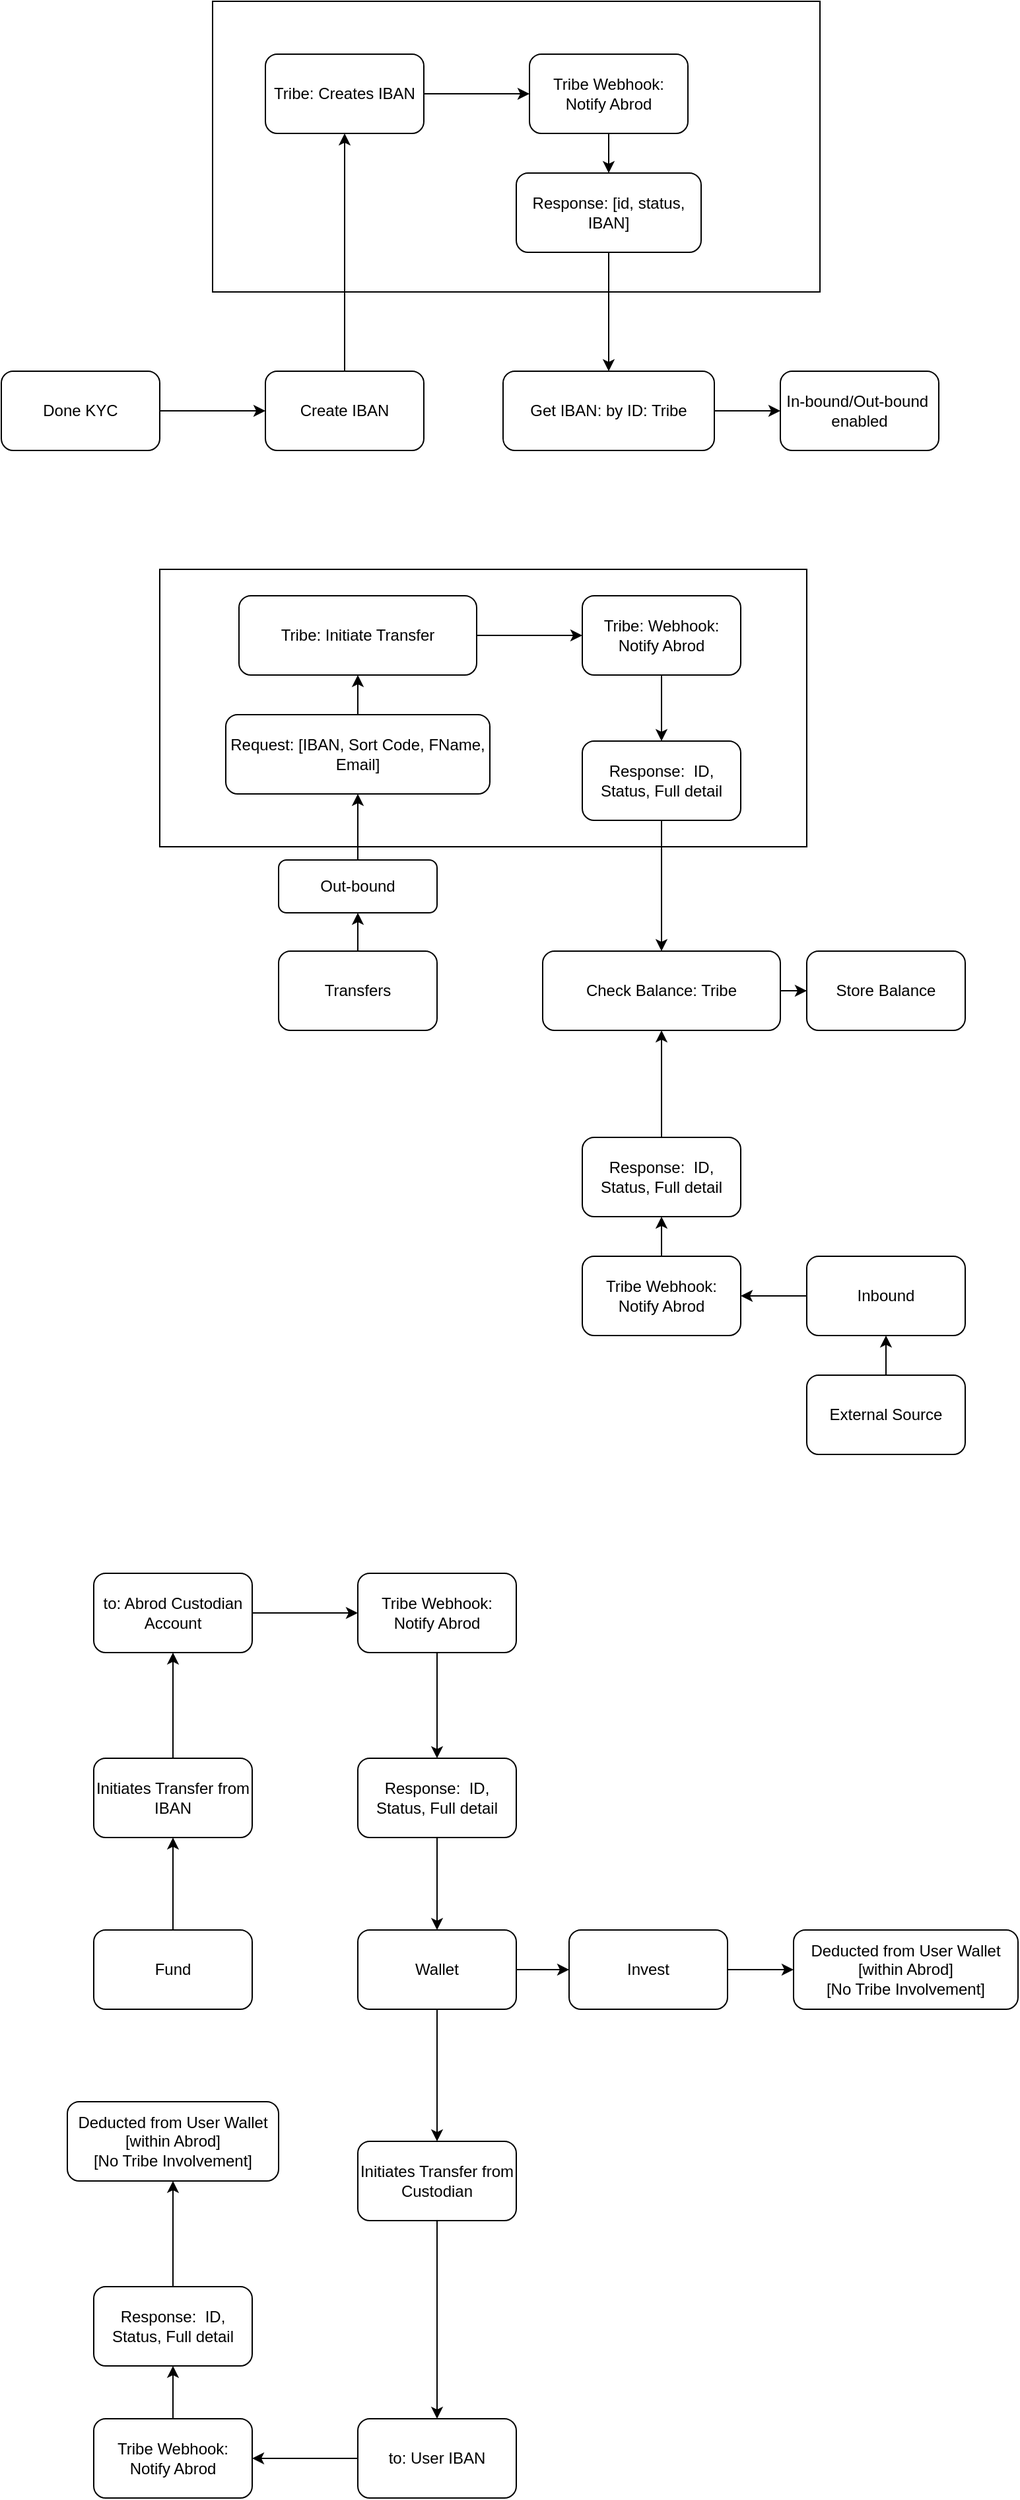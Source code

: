 <mxfile version="21.6.1" type="github">
  <diagram id="C5RBs43oDa-KdzZeNtuy" name="Page-1">
    <mxGraphModel dx="1354" dy="702" grid="1" gridSize="10" guides="1" tooltips="1" connect="1" arrows="1" fold="1" page="1" pageScale="1" pageWidth="827" pageHeight="1169" math="0" shadow="0">
      <root>
        <mxCell id="WIyWlLk6GJQsqaUBKTNV-0" />
        <mxCell id="WIyWlLk6GJQsqaUBKTNV-1" parent="WIyWlLk6GJQsqaUBKTNV-0" />
        <mxCell id="Q7syjR6SLuBlEBHo_J01-30" value="" style="rounded=0;whiteSpace=wrap;html=1;" vertex="1" parent="WIyWlLk6GJQsqaUBKTNV-1">
          <mxGeometry x="130" y="970" width="490" height="210" as="geometry" />
        </mxCell>
        <mxCell id="Q7syjR6SLuBlEBHo_J01-12" value="" style="rounded=0;whiteSpace=wrap;html=1;" vertex="1" parent="WIyWlLk6GJQsqaUBKTNV-1">
          <mxGeometry x="170" y="540" width="460" height="220" as="geometry" />
        </mxCell>
        <mxCell id="Q7syjR6SLuBlEBHo_J01-2" value="" style="edgeStyle=orthogonalEdgeStyle;rounded=0;orthogonalLoop=1;jettySize=auto;html=1;" edge="1" parent="WIyWlLk6GJQsqaUBKTNV-1" source="Q7syjR6SLuBlEBHo_J01-0" target="Q7syjR6SLuBlEBHo_J01-1">
          <mxGeometry relative="1" as="geometry" />
        </mxCell>
        <mxCell id="Q7syjR6SLuBlEBHo_J01-0" value="Done KYC" style="rounded=1;whiteSpace=wrap;html=1;" vertex="1" parent="WIyWlLk6GJQsqaUBKTNV-1">
          <mxGeometry x="10" y="820" width="120" height="60" as="geometry" />
        </mxCell>
        <mxCell id="Q7syjR6SLuBlEBHo_J01-4" value="" style="edgeStyle=orthogonalEdgeStyle;rounded=0;orthogonalLoop=1;jettySize=auto;html=1;" edge="1" parent="WIyWlLk6GJQsqaUBKTNV-1" source="Q7syjR6SLuBlEBHo_J01-1" target="Q7syjR6SLuBlEBHo_J01-3">
          <mxGeometry relative="1" as="geometry" />
        </mxCell>
        <mxCell id="Q7syjR6SLuBlEBHo_J01-1" value="Create IBAN" style="whiteSpace=wrap;html=1;rounded=1;" vertex="1" parent="WIyWlLk6GJQsqaUBKTNV-1">
          <mxGeometry x="210" y="820" width="120" height="60" as="geometry" />
        </mxCell>
        <mxCell id="Q7syjR6SLuBlEBHo_J01-6" value="" style="edgeStyle=orthogonalEdgeStyle;rounded=0;orthogonalLoop=1;jettySize=auto;html=1;" edge="1" parent="WIyWlLk6GJQsqaUBKTNV-1" source="Q7syjR6SLuBlEBHo_J01-3" target="Q7syjR6SLuBlEBHo_J01-5">
          <mxGeometry relative="1" as="geometry" />
        </mxCell>
        <mxCell id="Q7syjR6SLuBlEBHo_J01-3" value="Tribe: Creates IBAN" style="whiteSpace=wrap;html=1;rounded=1;" vertex="1" parent="WIyWlLk6GJQsqaUBKTNV-1">
          <mxGeometry x="210" y="580" width="120" height="60" as="geometry" />
        </mxCell>
        <mxCell id="Q7syjR6SLuBlEBHo_J01-8" value="" style="edgeStyle=orthogonalEdgeStyle;rounded=0;orthogonalLoop=1;jettySize=auto;html=1;" edge="1" parent="WIyWlLk6GJQsqaUBKTNV-1" source="Q7syjR6SLuBlEBHo_J01-5" target="Q7syjR6SLuBlEBHo_J01-7">
          <mxGeometry relative="1" as="geometry" />
        </mxCell>
        <mxCell id="Q7syjR6SLuBlEBHo_J01-5" value="Tribe Webhook: Notify Abrod" style="whiteSpace=wrap;html=1;rounded=1;" vertex="1" parent="WIyWlLk6GJQsqaUBKTNV-1">
          <mxGeometry x="410" y="580" width="120" height="60" as="geometry" />
        </mxCell>
        <mxCell id="Q7syjR6SLuBlEBHo_J01-10" value="" style="edgeStyle=orthogonalEdgeStyle;rounded=0;orthogonalLoop=1;jettySize=auto;html=1;" edge="1" parent="WIyWlLk6GJQsqaUBKTNV-1" source="Q7syjR6SLuBlEBHo_J01-7" target="Q7syjR6SLuBlEBHo_J01-9">
          <mxGeometry relative="1" as="geometry" />
        </mxCell>
        <mxCell id="Q7syjR6SLuBlEBHo_J01-7" value="Response: [id, status, IBAN]" style="whiteSpace=wrap;html=1;rounded=1;" vertex="1" parent="WIyWlLk6GJQsqaUBKTNV-1">
          <mxGeometry x="400" y="670" width="140" height="60" as="geometry" />
        </mxCell>
        <mxCell id="Q7syjR6SLuBlEBHo_J01-14" value="" style="edgeStyle=orthogonalEdgeStyle;rounded=0;orthogonalLoop=1;jettySize=auto;html=1;" edge="1" parent="WIyWlLk6GJQsqaUBKTNV-1" source="Q7syjR6SLuBlEBHo_J01-9" target="Q7syjR6SLuBlEBHo_J01-13">
          <mxGeometry relative="1" as="geometry" />
        </mxCell>
        <mxCell id="Q7syjR6SLuBlEBHo_J01-9" value="Get IBAN: by ID: Tribe" style="whiteSpace=wrap;html=1;rounded=1;" vertex="1" parent="WIyWlLk6GJQsqaUBKTNV-1">
          <mxGeometry x="390" y="820" width="160" height="60" as="geometry" />
        </mxCell>
        <mxCell id="Q7syjR6SLuBlEBHo_J01-13" value="In-bound/Out-bound&amp;nbsp;&lt;br&gt;enabled" style="whiteSpace=wrap;html=1;rounded=1;" vertex="1" parent="WIyWlLk6GJQsqaUBKTNV-1">
          <mxGeometry x="600" y="820" width="120" height="60" as="geometry" />
        </mxCell>
        <mxCell id="Q7syjR6SLuBlEBHo_J01-17" value="" style="edgeStyle=orthogonalEdgeStyle;rounded=0;orthogonalLoop=1;jettySize=auto;html=1;" edge="1" parent="WIyWlLk6GJQsqaUBKTNV-1" source="Q7syjR6SLuBlEBHo_J01-15" target="Q7syjR6SLuBlEBHo_J01-16">
          <mxGeometry relative="1" as="geometry" />
        </mxCell>
        <mxCell id="Q7syjR6SLuBlEBHo_J01-15" value="Transfers" style="rounded=1;whiteSpace=wrap;html=1;" vertex="1" parent="WIyWlLk6GJQsqaUBKTNV-1">
          <mxGeometry x="220" y="1259" width="120" height="60" as="geometry" />
        </mxCell>
        <mxCell id="Q7syjR6SLuBlEBHo_J01-19" value="" style="edgeStyle=orthogonalEdgeStyle;rounded=0;orthogonalLoop=1;jettySize=auto;html=1;" edge="1" parent="WIyWlLk6GJQsqaUBKTNV-1" source="Q7syjR6SLuBlEBHo_J01-16" target="Q7syjR6SLuBlEBHo_J01-18">
          <mxGeometry relative="1" as="geometry" />
        </mxCell>
        <mxCell id="Q7syjR6SLuBlEBHo_J01-16" value="Out-bound" style="whiteSpace=wrap;html=1;rounded=1;" vertex="1" parent="WIyWlLk6GJQsqaUBKTNV-1">
          <mxGeometry x="220" y="1190" width="120" height="40" as="geometry" />
        </mxCell>
        <mxCell id="Q7syjR6SLuBlEBHo_J01-21" value="" style="edgeStyle=orthogonalEdgeStyle;rounded=0;orthogonalLoop=1;jettySize=auto;html=1;" edge="1" parent="WIyWlLk6GJQsqaUBKTNV-1" source="Q7syjR6SLuBlEBHo_J01-18" target="Q7syjR6SLuBlEBHo_J01-20">
          <mxGeometry relative="1" as="geometry" />
        </mxCell>
        <mxCell id="Q7syjR6SLuBlEBHo_J01-18" value="Request: [IBAN, Sort Code, FName, Email]" style="whiteSpace=wrap;html=1;rounded=1;" vertex="1" parent="WIyWlLk6GJQsqaUBKTNV-1">
          <mxGeometry x="180" y="1080" width="200" height="60" as="geometry" />
        </mxCell>
        <mxCell id="Q7syjR6SLuBlEBHo_J01-23" value="" style="edgeStyle=orthogonalEdgeStyle;rounded=0;orthogonalLoop=1;jettySize=auto;html=1;" edge="1" parent="WIyWlLk6GJQsqaUBKTNV-1" source="Q7syjR6SLuBlEBHo_J01-20" target="Q7syjR6SLuBlEBHo_J01-22">
          <mxGeometry relative="1" as="geometry" />
        </mxCell>
        <mxCell id="Q7syjR6SLuBlEBHo_J01-20" value="Tribe: Initiate Transfer" style="whiteSpace=wrap;html=1;rounded=1;" vertex="1" parent="WIyWlLk6GJQsqaUBKTNV-1">
          <mxGeometry x="190" y="990" width="180" height="60" as="geometry" />
        </mxCell>
        <mxCell id="Q7syjR6SLuBlEBHo_J01-25" value="" style="edgeStyle=orthogonalEdgeStyle;rounded=0;orthogonalLoop=1;jettySize=auto;html=1;" edge="1" parent="WIyWlLk6GJQsqaUBKTNV-1" source="Q7syjR6SLuBlEBHo_J01-22" target="Q7syjR6SLuBlEBHo_J01-24">
          <mxGeometry relative="1" as="geometry" />
        </mxCell>
        <mxCell id="Q7syjR6SLuBlEBHo_J01-22" value="Tribe: Webhook:&lt;br&gt;Notify Abrod" style="whiteSpace=wrap;html=1;rounded=1;" vertex="1" parent="WIyWlLk6GJQsqaUBKTNV-1">
          <mxGeometry x="450" y="990" width="120" height="60" as="geometry" />
        </mxCell>
        <mxCell id="Q7syjR6SLuBlEBHo_J01-27" value="" style="edgeStyle=orthogonalEdgeStyle;rounded=0;orthogonalLoop=1;jettySize=auto;html=1;" edge="1" parent="WIyWlLk6GJQsqaUBKTNV-1" source="Q7syjR6SLuBlEBHo_J01-24" target="Q7syjR6SLuBlEBHo_J01-26">
          <mxGeometry relative="1" as="geometry" />
        </mxCell>
        <mxCell id="Q7syjR6SLuBlEBHo_J01-24" value="Response:&amp;nbsp; ID, Status, Full detail" style="whiteSpace=wrap;html=1;rounded=1;" vertex="1" parent="WIyWlLk6GJQsqaUBKTNV-1">
          <mxGeometry x="450" y="1100" width="120" height="60" as="geometry" />
        </mxCell>
        <mxCell id="Q7syjR6SLuBlEBHo_J01-29" value="" style="edgeStyle=orthogonalEdgeStyle;rounded=0;orthogonalLoop=1;jettySize=auto;html=1;" edge="1" parent="WIyWlLk6GJQsqaUBKTNV-1" source="Q7syjR6SLuBlEBHo_J01-26" target="Q7syjR6SLuBlEBHo_J01-28">
          <mxGeometry relative="1" as="geometry" />
        </mxCell>
        <mxCell id="Q7syjR6SLuBlEBHo_J01-26" value="Check Balance: Tribe" style="whiteSpace=wrap;html=1;rounded=1;" vertex="1" parent="WIyWlLk6GJQsqaUBKTNV-1">
          <mxGeometry x="420" y="1259" width="180" height="60" as="geometry" />
        </mxCell>
        <mxCell id="Q7syjR6SLuBlEBHo_J01-28" value="Store Balance" style="whiteSpace=wrap;html=1;rounded=1;" vertex="1" parent="WIyWlLk6GJQsqaUBKTNV-1">
          <mxGeometry x="620" y="1259" width="120" height="60" as="geometry" />
        </mxCell>
        <mxCell id="Q7syjR6SLuBlEBHo_J01-33" value="" style="edgeStyle=orthogonalEdgeStyle;rounded=0;orthogonalLoop=1;jettySize=auto;html=1;" edge="1" parent="WIyWlLk6GJQsqaUBKTNV-1" source="Q7syjR6SLuBlEBHo_J01-31" target="Q7syjR6SLuBlEBHo_J01-32">
          <mxGeometry relative="1" as="geometry" />
        </mxCell>
        <mxCell id="Q7syjR6SLuBlEBHo_J01-31" value="External Source" style="rounded=1;whiteSpace=wrap;html=1;" vertex="1" parent="WIyWlLk6GJQsqaUBKTNV-1">
          <mxGeometry x="620" y="1580" width="120" height="60" as="geometry" />
        </mxCell>
        <mxCell id="Q7syjR6SLuBlEBHo_J01-37" value="" style="edgeStyle=orthogonalEdgeStyle;rounded=0;orthogonalLoop=1;jettySize=auto;html=1;" edge="1" parent="WIyWlLk6GJQsqaUBKTNV-1" source="Q7syjR6SLuBlEBHo_J01-32" target="Q7syjR6SLuBlEBHo_J01-36">
          <mxGeometry relative="1" as="geometry" />
        </mxCell>
        <mxCell id="Q7syjR6SLuBlEBHo_J01-32" value="Inbound" style="whiteSpace=wrap;html=1;rounded=1;" vertex="1" parent="WIyWlLk6GJQsqaUBKTNV-1">
          <mxGeometry x="620" y="1490" width="120" height="60" as="geometry" />
        </mxCell>
        <mxCell id="Q7syjR6SLuBlEBHo_J01-39" value="" style="edgeStyle=orthogonalEdgeStyle;rounded=0;orthogonalLoop=1;jettySize=auto;html=1;" edge="1" parent="WIyWlLk6GJQsqaUBKTNV-1" source="Q7syjR6SLuBlEBHo_J01-36" target="Q7syjR6SLuBlEBHo_J01-38">
          <mxGeometry relative="1" as="geometry" />
        </mxCell>
        <mxCell id="Q7syjR6SLuBlEBHo_J01-36" value="Tribe Webhook: Notify Abrod" style="whiteSpace=wrap;html=1;rounded=1;" vertex="1" parent="WIyWlLk6GJQsqaUBKTNV-1">
          <mxGeometry x="450" y="1490" width="120" height="60" as="geometry" />
        </mxCell>
        <mxCell id="Q7syjR6SLuBlEBHo_J01-40" value="" style="edgeStyle=orthogonalEdgeStyle;rounded=0;orthogonalLoop=1;jettySize=auto;html=1;" edge="1" parent="WIyWlLk6GJQsqaUBKTNV-1" source="Q7syjR6SLuBlEBHo_J01-38" target="Q7syjR6SLuBlEBHo_J01-26">
          <mxGeometry relative="1" as="geometry" />
        </mxCell>
        <mxCell id="Q7syjR6SLuBlEBHo_J01-38" value="Response:&amp;nbsp; ID, Status, Full detail" style="whiteSpace=wrap;html=1;rounded=1;" vertex="1" parent="WIyWlLk6GJQsqaUBKTNV-1">
          <mxGeometry x="450" y="1400" width="120" height="60" as="geometry" />
        </mxCell>
        <mxCell id="Q7syjR6SLuBlEBHo_J01-49" value="" style="edgeStyle=orthogonalEdgeStyle;rounded=0;orthogonalLoop=1;jettySize=auto;html=1;" edge="1" parent="WIyWlLk6GJQsqaUBKTNV-1" source="Q7syjR6SLuBlEBHo_J01-41" target="Q7syjR6SLuBlEBHo_J01-48">
          <mxGeometry relative="1" as="geometry" />
        </mxCell>
        <mxCell id="Q7syjR6SLuBlEBHo_J01-41" value="Fund" style="rounded=1;whiteSpace=wrap;html=1;" vertex="1" parent="WIyWlLk6GJQsqaUBKTNV-1">
          <mxGeometry x="80" y="2000" width="120" height="60" as="geometry" />
        </mxCell>
        <mxCell id="Q7syjR6SLuBlEBHo_J01-58" value="" style="edgeStyle=orthogonalEdgeStyle;rounded=0;orthogonalLoop=1;jettySize=auto;html=1;" edge="1" parent="WIyWlLk6GJQsqaUBKTNV-1" source="Q7syjR6SLuBlEBHo_J01-45" target="Q7syjR6SLuBlEBHo_J01-57">
          <mxGeometry relative="1" as="geometry" />
        </mxCell>
        <mxCell id="Q7syjR6SLuBlEBHo_J01-62" value="" style="edgeStyle=orthogonalEdgeStyle;rounded=0;orthogonalLoop=1;jettySize=auto;html=1;" edge="1" parent="WIyWlLk6GJQsqaUBKTNV-1" source="Q7syjR6SLuBlEBHo_J01-45" target="Q7syjR6SLuBlEBHo_J01-61">
          <mxGeometry relative="1" as="geometry" />
        </mxCell>
        <mxCell id="Q7syjR6SLuBlEBHo_J01-45" value="Wallet" style="rounded=1;whiteSpace=wrap;html=1;" vertex="1" parent="WIyWlLk6GJQsqaUBKTNV-1">
          <mxGeometry x="280" y="2000" width="120" height="60" as="geometry" />
        </mxCell>
        <mxCell id="Q7syjR6SLuBlEBHo_J01-51" value="" style="edgeStyle=orthogonalEdgeStyle;rounded=0;orthogonalLoop=1;jettySize=auto;html=1;" edge="1" parent="WIyWlLk6GJQsqaUBKTNV-1" source="Q7syjR6SLuBlEBHo_J01-48" target="Q7syjR6SLuBlEBHo_J01-50">
          <mxGeometry relative="1" as="geometry" />
        </mxCell>
        <mxCell id="Q7syjR6SLuBlEBHo_J01-48" value="Initiates Transfer from IBAN" style="whiteSpace=wrap;html=1;rounded=1;" vertex="1" parent="WIyWlLk6GJQsqaUBKTNV-1">
          <mxGeometry x="80" y="1870" width="120" height="60" as="geometry" />
        </mxCell>
        <mxCell id="Q7syjR6SLuBlEBHo_J01-53" value="" style="edgeStyle=orthogonalEdgeStyle;rounded=0;orthogonalLoop=1;jettySize=auto;html=1;" edge="1" parent="WIyWlLk6GJQsqaUBKTNV-1" source="Q7syjR6SLuBlEBHo_J01-50" target="Q7syjR6SLuBlEBHo_J01-52">
          <mxGeometry relative="1" as="geometry" />
        </mxCell>
        <mxCell id="Q7syjR6SLuBlEBHo_J01-50" value="to: Abrod Custodian Account" style="whiteSpace=wrap;html=1;rounded=1;" vertex="1" parent="WIyWlLk6GJQsqaUBKTNV-1">
          <mxGeometry x="80" y="1730" width="120" height="60" as="geometry" />
        </mxCell>
        <mxCell id="Q7syjR6SLuBlEBHo_J01-55" value="" style="edgeStyle=orthogonalEdgeStyle;rounded=0;orthogonalLoop=1;jettySize=auto;html=1;" edge="1" parent="WIyWlLk6GJQsqaUBKTNV-1" source="Q7syjR6SLuBlEBHo_J01-52" target="Q7syjR6SLuBlEBHo_J01-54">
          <mxGeometry relative="1" as="geometry" />
        </mxCell>
        <mxCell id="Q7syjR6SLuBlEBHo_J01-52" value="Tribe Webhook: Notify Abrod" style="whiteSpace=wrap;html=1;rounded=1;" vertex="1" parent="WIyWlLk6GJQsqaUBKTNV-1">
          <mxGeometry x="280" y="1730" width="120" height="60" as="geometry" />
        </mxCell>
        <mxCell id="Q7syjR6SLuBlEBHo_J01-56" value="" style="edgeStyle=orthogonalEdgeStyle;rounded=0;orthogonalLoop=1;jettySize=auto;html=1;" edge="1" parent="WIyWlLk6GJQsqaUBKTNV-1" source="Q7syjR6SLuBlEBHo_J01-54" target="Q7syjR6SLuBlEBHo_J01-45">
          <mxGeometry relative="1" as="geometry" />
        </mxCell>
        <mxCell id="Q7syjR6SLuBlEBHo_J01-54" value="Response:&amp;nbsp; ID, Status, Full detail" style="whiteSpace=wrap;html=1;rounded=1;" vertex="1" parent="WIyWlLk6GJQsqaUBKTNV-1">
          <mxGeometry x="280" y="1870" width="120" height="60" as="geometry" />
        </mxCell>
        <mxCell id="Q7syjR6SLuBlEBHo_J01-60" value="" style="edgeStyle=orthogonalEdgeStyle;rounded=0;orthogonalLoop=1;jettySize=auto;html=1;" edge="1" parent="WIyWlLk6GJQsqaUBKTNV-1" source="Q7syjR6SLuBlEBHo_J01-57" target="Q7syjR6SLuBlEBHo_J01-59">
          <mxGeometry relative="1" as="geometry" />
        </mxCell>
        <mxCell id="Q7syjR6SLuBlEBHo_J01-57" value="Invest" style="whiteSpace=wrap;html=1;rounded=1;" vertex="1" parent="WIyWlLk6GJQsqaUBKTNV-1">
          <mxGeometry x="440" y="2000" width="120" height="60" as="geometry" />
        </mxCell>
        <mxCell id="Q7syjR6SLuBlEBHo_J01-59" value="Deducted from User Wallet&lt;br style=&quot;border-color: var(--border-color);&quot;&gt;[within Abrod]&lt;br style=&quot;border-color: var(--border-color);&quot;&gt;[No Tribe Involvement]" style="whiteSpace=wrap;html=1;rounded=1;" vertex="1" parent="WIyWlLk6GJQsqaUBKTNV-1">
          <mxGeometry x="610" y="2000" width="170" height="60" as="geometry" />
        </mxCell>
        <mxCell id="Q7syjR6SLuBlEBHo_J01-64" value="" style="edgeStyle=orthogonalEdgeStyle;rounded=0;orthogonalLoop=1;jettySize=auto;html=1;" edge="1" parent="WIyWlLk6GJQsqaUBKTNV-1" source="Q7syjR6SLuBlEBHo_J01-61" target="Q7syjR6SLuBlEBHo_J01-63">
          <mxGeometry relative="1" as="geometry" />
        </mxCell>
        <mxCell id="Q7syjR6SLuBlEBHo_J01-61" value="Initiates Transfer from Custodian" style="whiteSpace=wrap;html=1;rounded=1;" vertex="1" parent="WIyWlLk6GJQsqaUBKTNV-1">
          <mxGeometry x="280" y="2160" width="120" height="60" as="geometry" />
        </mxCell>
        <mxCell id="Q7syjR6SLuBlEBHo_J01-66" value="" style="edgeStyle=orthogonalEdgeStyle;rounded=0;orthogonalLoop=1;jettySize=auto;html=1;" edge="1" parent="WIyWlLk6GJQsqaUBKTNV-1" source="Q7syjR6SLuBlEBHo_J01-63" target="Q7syjR6SLuBlEBHo_J01-65">
          <mxGeometry relative="1" as="geometry" />
        </mxCell>
        <mxCell id="Q7syjR6SLuBlEBHo_J01-63" value="to: User IBAN" style="whiteSpace=wrap;html=1;rounded=1;" vertex="1" parent="WIyWlLk6GJQsqaUBKTNV-1">
          <mxGeometry x="280" y="2370" width="120" height="60" as="geometry" />
        </mxCell>
        <mxCell id="Q7syjR6SLuBlEBHo_J01-68" value="" style="edgeStyle=orthogonalEdgeStyle;rounded=0;orthogonalLoop=1;jettySize=auto;html=1;" edge="1" parent="WIyWlLk6GJQsqaUBKTNV-1" source="Q7syjR6SLuBlEBHo_J01-65" target="Q7syjR6SLuBlEBHo_J01-67">
          <mxGeometry relative="1" as="geometry" />
        </mxCell>
        <mxCell id="Q7syjR6SLuBlEBHo_J01-65" value="Tribe Webhook: Notify Abrod" style="whiteSpace=wrap;html=1;rounded=1;" vertex="1" parent="WIyWlLk6GJQsqaUBKTNV-1">
          <mxGeometry x="80" y="2370" width="120" height="60" as="geometry" />
        </mxCell>
        <mxCell id="Q7syjR6SLuBlEBHo_J01-70" value="" style="edgeStyle=orthogonalEdgeStyle;rounded=0;orthogonalLoop=1;jettySize=auto;html=1;" edge="1" parent="WIyWlLk6GJQsqaUBKTNV-1" source="Q7syjR6SLuBlEBHo_J01-67" target="Q7syjR6SLuBlEBHo_J01-69">
          <mxGeometry relative="1" as="geometry" />
        </mxCell>
        <mxCell id="Q7syjR6SLuBlEBHo_J01-67" value="Response:&amp;nbsp; ID, Status, Full detail" style="whiteSpace=wrap;html=1;rounded=1;" vertex="1" parent="WIyWlLk6GJQsqaUBKTNV-1">
          <mxGeometry x="80" y="2270" width="120" height="60" as="geometry" />
        </mxCell>
        <mxCell id="Q7syjR6SLuBlEBHo_J01-69" value="Deducted from User Wallet&lt;br style=&quot;border-color: var(--border-color);&quot;&gt;[within Abrod]&lt;br style=&quot;border-color: var(--border-color);&quot;&gt;[No Tribe Involvement]" style="whiteSpace=wrap;html=1;rounded=1;" vertex="1" parent="WIyWlLk6GJQsqaUBKTNV-1">
          <mxGeometry x="60" y="2130" width="160" height="60" as="geometry" />
        </mxCell>
      </root>
    </mxGraphModel>
  </diagram>
</mxfile>
